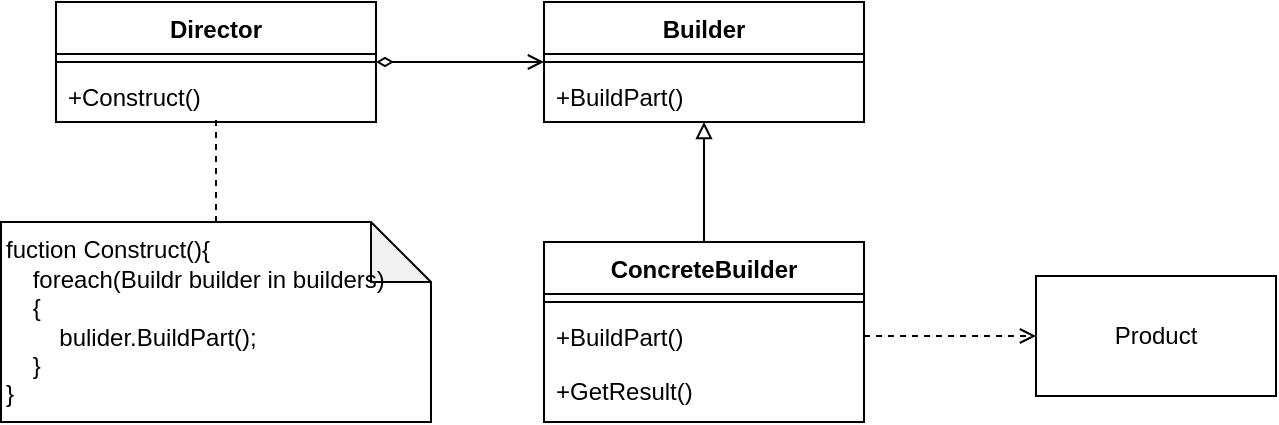 <mxfile version="22.1.11" type="device">
  <diagram name="第 1 页" id="H4gRe5o4QjAmaByvD6uH">
    <mxGraphModel dx="1098" dy="828" grid="1" gridSize="10" guides="1" tooltips="1" connect="1" arrows="1" fold="1" page="1" pageScale="1" pageWidth="827" pageHeight="1169" math="0" shadow="0">
      <root>
        <mxCell id="0" />
        <mxCell id="1" parent="0" />
        <mxCell id="KVh-DuI0R11rHSYWMyna-1" value="Builder" style="swimlane;fontStyle=1;align=center;verticalAlign=top;childLayout=stackLayout;horizontal=1;startSize=26;horizontalStack=0;resizeParent=1;resizeParentMax=0;resizeLast=0;collapsible=1;marginBottom=0;whiteSpace=wrap;html=1;" vertex="1" parent="1">
          <mxGeometry x="334" y="250" width="160" height="60" as="geometry" />
        </mxCell>
        <mxCell id="KVh-DuI0R11rHSYWMyna-3" value="" style="line;strokeWidth=1;fillColor=none;align=left;verticalAlign=middle;spacingTop=-1;spacingLeft=3;spacingRight=3;rotatable=0;labelPosition=right;points=[];portConstraint=eastwest;strokeColor=inherit;" vertex="1" parent="KVh-DuI0R11rHSYWMyna-1">
          <mxGeometry y="26" width="160" height="8" as="geometry" />
        </mxCell>
        <mxCell id="KVh-DuI0R11rHSYWMyna-4" value="+BuildPart()" style="text;strokeColor=none;fillColor=none;align=left;verticalAlign=top;spacingLeft=4;spacingRight=4;overflow=hidden;rotatable=0;points=[[0,0.5],[1,0.5]];portConstraint=eastwest;whiteSpace=wrap;html=1;" vertex="1" parent="KVh-DuI0R11rHSYWMyna-1">
          <mxGeometry y="34" width="160" height="26" as="geometry" />
        </mxCell>
        <mxCell id="KVh-DuI0R11rHSYWMyna-16" style="edgeStyle=none;rounded=0;orthogonalLoop=1;jettySize=auto;html=1;exitX=0.5;exitY=0;exitDx=0;exitDy=0;endArrow=block;endFill=0;" edge="1" parent="1" source="KVh-DuI0R11rHSYWMyna-5" target="KVh-DuI0R11rHSYWMyna-4">
          <mxGeometry relative="1" as="geometry" />
        </mxCell>
        <mxCell id="KVh-DuI0R11rHSYWMyna-5" value="ConcreteBuilder" style="swimlane;fontStyle=1;align=center;verticalAlign=top;childLayout=stackLayout;horizontal=1;startSize=26;horizontalStack=0;resizeParent=1;resizeParentMax=0;resizeLast=0;collapsible=1;marginBottom=0;whiteSpace=wrap;html=1;" vertex="1" parent="1">
          <mxGeometry x="334" y="370" width="160" height="90" as="geometry" />
        </mxCell>
        <mxCell id="KVh-DuI0R11rHSYWMyna-6" value="" style="line;strokeWidth=1;fillColor=none;align=left;verticalAlign=middle;spacingTop=-1;spacingLeft=3;spacingRight=3;rotatable=0;labelPosition=right;points=[];portConstraint=eastwest;strokeColor=inherit;" vertex="1" parent="KVh-DuI0R11rHSYWMyna-5">
          <mxGeometry y="26" width="160" height="8" as="geometry" />
        </mxCell>
        <mxCell id="KVh-DuI0R11rHSYWMyna-7" value="+BuildPart()" style="text;strokeColor=none;fillColor=none;align=left;verticalAlign=top;spacingLeft=4;spacingRight=4;overflow=hidden;rotatable=0;points=[[0,0.5],[1,0.5]];portConstraint=eastwest;whiteSpace=wrap;html=1;" vertex="1" parent="KVh-DuI0R11rHSYWMyna-5">
          <mxGeometry y="34" width="160" height="26" as="geometry" />
        </mxCell>
        <mxCell id="KVh-DuI0R11rHSYWMyna-8" value="+GetResult()" style="text;html=1;strokeColor=none;fillColor=none;align=left;verticalAlign=middle;whiteSpace=wrap;rounded=0;spacingLeft=4;spacingRight=4;" vertex="1" parent="KVh-DuI0R11rHSYWMyna-5">
          <mxGeometry y="60" width="160" height="30" as="geometry" />
        </mxCell>
        <mxCell id="KVh-DuI0R11rHSYWMyna-18" style="edgeStyle=none;rounded=0;orthogonalLoop=1;jettySize=auto;html=1;exitX=1;exitY=0.5;exitDx=0;exitDy=0;entryX=0;entryY=0.5;entryDx=0;entryDy=0;endArrow=open;endFill=0;startArrow=diamondThin;startFill=0;" edge="1" parent="1" source="KVh-DuI0R11rHSYWMyna-9" target="KVh-DuI0R11rHSYWMyna-1">
          <mxGeometry relative="1" as="geometry" />
        </mxCell>
        <mxCell id="KVh-DuI0R11rHSYWMyna-9" value="Director" style="swimlane;fontStyle=1;align=center;verticalAlign=top;childLayout=stackLayout;horizontal=1;startSize=26;horizontalStack=0;resizeParent=1;resizeParentMax=0;resizeLast=0;collapsible=1;marginBottom=0;whiteSpace=wrap;html=1;" vertex="1" parent="1">
          <mxGeometry x="90" y="250" width="160" height="60" as="geometry" />
        </mxCell>
        <mxCell id="KVh-DuI0R11rHSYWMyna-10" value="" style="line;strokeWidth=1;fillColor=none;align=left;verticalAlign=middle;spacingTop=-1;spacingLeft=3;spacingRight=3;rotatable=0;labelPosition=right;points=[];portConstraint=eastwest;strokeColor=inherit;" vertex="1" parent="KVh-DuI0R11rHSYWMyna-9">
          <mxGeometry y="26" width="160" height="8" as="geometry" />
        </mxCell>
        <mxCell id="KVh-DuI0R11rHSYWMyna-11" value="+Construct()" style="text;strokeColor=none;fillColor=none;align=left;verticalAlign=top;spacingLeft=4;spacingRight=4;overflow=hidden;rotatable=0;points=[[0,0.5],[1,0.5]];portConstraint=eastwest;whiteSpace=wrap;html=1;" vertex="1" parent="KVh-DuI0R11rHSYWMyna-9">
          <mxGeometry y="34" width="160" height="26" as="geometry" />
        </mxCell>
        <mxCell id="KVh-DuI0R11rHSYWMyna-12" value="Product" style="rounded=0;whiteSpace=wrap;html=1;" vertex="1" parent="1">
          <mxGeometry x="580" y="387" width="120" height="60" as="geometry" />
        </mxCell>
        <mxCell id="KVh-DuI0R11rHSYWMyna-17" style="edgeStyle=none;rounded=0;orthogonalLoop=1;jettySize=auto;html=1;exitX=1;exitY=0.5;exitDx=0;exitDy=0;entryX=0;entryY=0.5;entryDx=0;entryDy=0;dashed=1;endArrow=open;endFill=0;" edge="1" parent="1" source="KVh-DuI0R11rHSYWMyna-7" target="KVh-DuI0R11rHSYWMyna-12">
          <mxGeometry relative="1" as="geometry" />
        </mxCell>
        <mxCell id="KVh-DuI0R11rHSYWMyna-19" value="fuction Construct(){&lt;br&gt;&amp;nbsp; &amp;nbsp; foreach(Buildr builder in builders)&lt;br&gt;&amp;nbsp; &amp;nbsp; {&lt;br&gt;&amp;nbsp; &amp;nbsp; &amp;nbsp; &amp;nbsp; bulider.BuildPart();&lt;br&gt;&amp;nbsp; &amp;nbsp; }&lt;br&gt;}" style="shape=note;whiteSpace=wrap;html=1;backgroundOutline=1;darkOpacity=0.05;align=left;" vertex="1" parent="1">
          <mxGeometry x="62.5" y="360" width="215" height="100" as="geometry" />
        </mxCell>
        <mxCell id="KVh-DuI0R11rHSYWMyna-20" style="edgeStyle=none;rounded=0;orthogonalLoop=1;jettySize=auto;html=1;entryX=0.5;entryY=0.962;entryDx=0;entryDy=0;entryPerimeter=0;dashed=1;endArrow=none;endFill=0;" edge="1" parent="1" source="KVh-DuI0R11rHSYWMyna-19" target="KVh-DuI0R11rHSYWMyna-11">
          <mxGeometry relative="1" as="geometry" />
        </mxCell>
      </root>
    </mxGraphModel>
  </diagram>
</mxfile>
